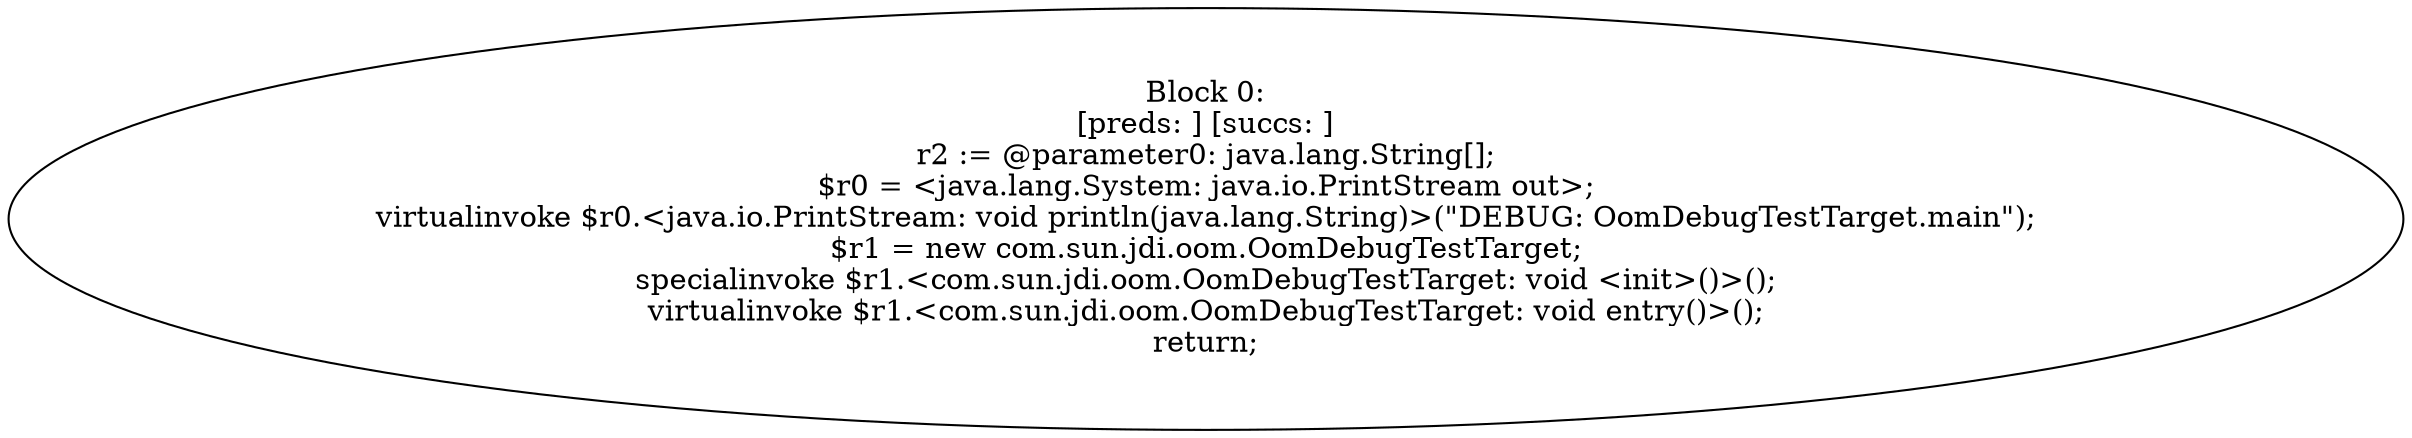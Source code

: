digraph "unitGraph" {
    "Block 0:
[preds: ] [succs: ]
r2 := @parameter0: java.lang.String[];
$r0 = <java.lang.System: java.io.PrintStream out>;
virtualinvoke $r0.<java.io.PrintStream: void println(java.lang.String)>(\"DEBUG: OomDebugTestTarget.main\");
$r1 = new com.sun.jdi.oom.OomDebugTestTarget;
specialinvoke $r1.<com.sun.jdi.oom.OomDebugTestTarget: void <init>()>();
virtualinvoke $r1.<com.sun.jdi.oom.OomDebugTestTarget: void entry()>();
return;
"
}
